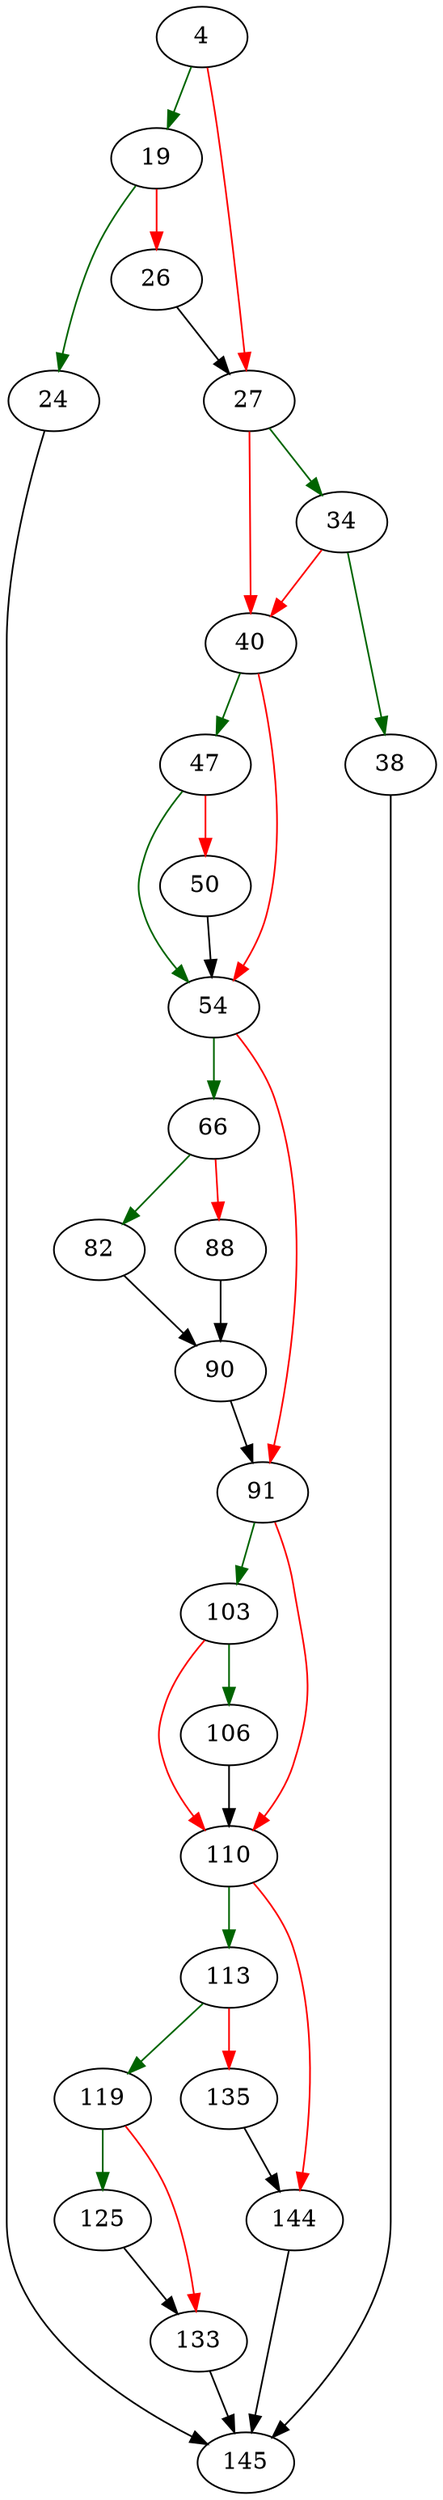 strict digraph "sqlite3PagerMovepage" {
	// Node definitions.
	4 [entry=true];
	19;
	27;
	24;
	26;
	145;
	34;
	40;
	38;
	47;
	54;
	50;
	66;
	91;
	82;
	88;
	90;
	103;
	110;
	106;
	113;
	144;
	119;
	135;
	125;
	133;

	// Edge definitions.
	4 -> 19 [
		color=darkgreen
		cond=true
	];
	4 -> 27 [
		color=red
		cond=false
	];
	19 -> 24 [
		color=darkgreen
		cond=true
	];
	19 -> 26 [
		color=red
		cond=false
	];
	27 -> 34 [
		color=darkgreen
		cond=true
	];
	27 -> 40 [
		color=red
		cond=false
	];
	24 -> 145;
	26 -> 27;
	34 -> 40 [
		color=red
		cond=false
	];
	34 -> 38 [
		color=darkgreen
		cond=true
	];
	40 -> 47 [
		color=darkgreen
		cond=true
	];
	40 -> 54 [
		color=red
		cond=false
	];
	38 -> 145;
	47 -> 54 [
		color=darkgreen
		cond=true
	];
	47 -> 50 [
		color=red
		cond=false
	];
	54 -> 66 [
		color=darkgreen
		cond=true
	];
	54 -> 91 [
		color=red
		cond=false
	];
	50 -> 54;
	66 -> 82 [
		color=darkgreen
		cond=true
	];
	66 -> 88 [
		color=red
		cond=false
	];
	91 -> 103 [
		color=darkgreen
		cond=true
	];
	91 -> 110 [
		color=red
		cond=false
	];
	82 -> 90;
	88 -> 90;
	90 -> 91;
	103 -> 110 [
		color=red
		cond=false
	];
	103 -> 106 [
		color=darkgreen
		cond=true
	];
	110 -> 113 [
		color=darkgreen
		cond=true
	];
	110 -> 144 [
		color=red
		cond=false
	];
	106 -> 110;
	113 -> 119 [
		color=darkgreen
		cond=true
	];
	113 -> 135 [
		color=red
		cond=false
	];
	144 -> 145;
	119 -> 125 [
		color=darkgreen
		cond=true
	];
	119 -> 133 [
		color=red
		cond=false
	];
	135 -> 144;
	125 -> 133;
	133 -> 145;
}